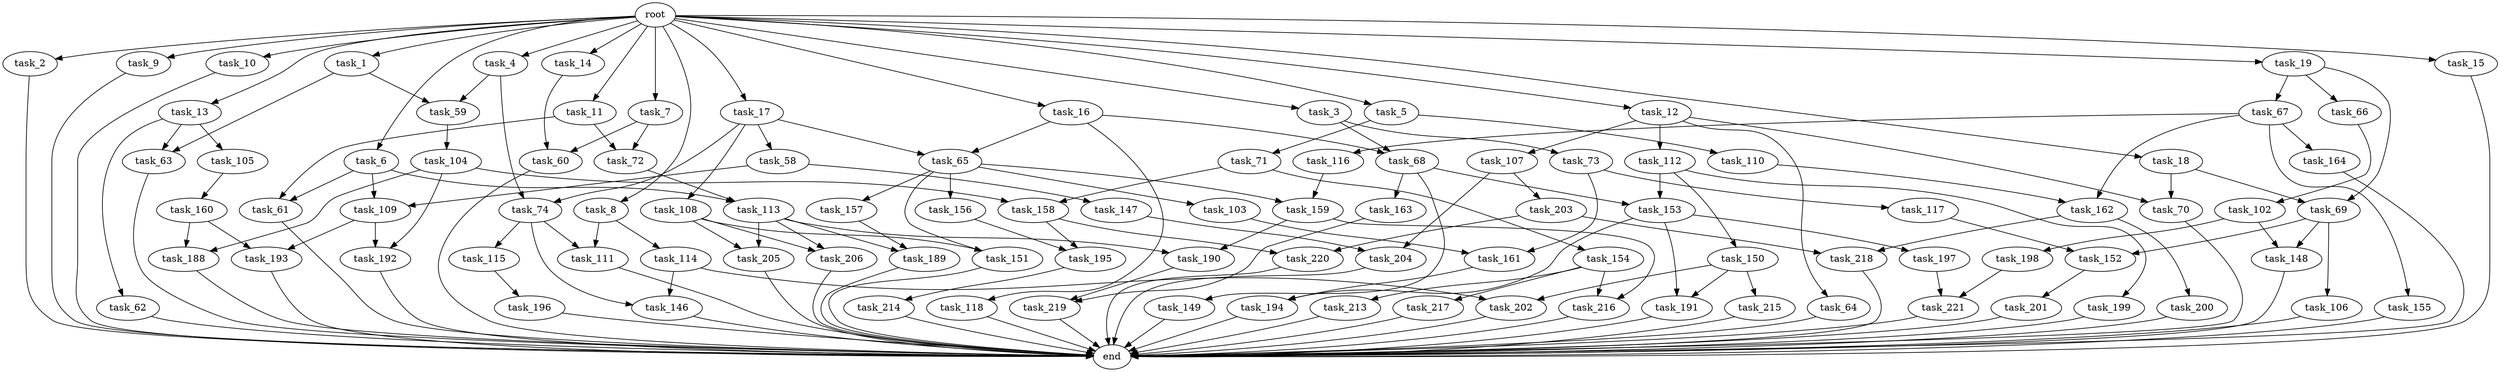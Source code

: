 digraph G {
  root [size="0.000000"];
  task_1 [size="1.024000"];
  task_2 [size="1.024000"];
  task_3 [size="1.024000"];
  task_4 [size="1.024000"];
  task_5 [size="1.024000"];
  task_6 [size="1.024000"];
  task_7 [size="1.024000"];
  task_8 [size="1.024000"];
  task_9 [size="1.024000"];
  task_10 [size="1.024000"];
  task_11 [size="1.024000"];
  task_12 [size="1.024000"];
  task_13 [size="1.024000"];
  task_14 [size="1.024000"];
  task_15 [size="1.024000"];
  task_16 [size="1.024000"];
  task_17 [size="1.024000"];
  task_18 [size="1.024000"];
  task_19 [size="1.024000"];
  task_58 [size="695784701.952000"];
  task_59 [size="773094113.280000"];
  task_60 [size="858993459.200000"];
  task_61 [size="523986010.112000"];
  task_62 [size="549755813.888000"];
  task_63 [size="627065225.216000"];
  task_64 [size="137438953.472000"];
  task_65 [size="1554778161.152000"];
  task_66 [size="77309411.328000"];
  task_67 [size="77309411.328000"];
  task_68 [size="1408749273.088000"];
  task_69 [size="214748364.800000"];
  task_70 [size="274877906.944000"];
  task_71 [size="549755813.888000"];
  task_72 [size="523986010.112000"];
  task_73 [size="549755813.888000"];
  task_74 [size="1391569403.904000"];
  task_102 [size="34359738.368000"];
  task_103 [size="695784701.952000"];
  task_104 [size="309237645.312000"];
  task_105 [size="549755813.888000"];
  task_106 [size="858993459.200000"];
  task_107 [size="137438953.472000"];
  task_108 [size="695784701.952000"];
  task_109 [size="858993459.200000"];
  task_110 [size="549755813.888000"];
  task_111 [size="936302870.528000"];
  task_112 [size="137438953.472000"];
  task_113 [size="858993459.200000"];
  task_114 [size="858993459.200000"];
  task_115 [size="77309411.328000"];
  task_116 [size="858993459.200000"];
  task_117 [size="137438953.472000"];
  task_118 [size="858993459.200000"];
  task_146 [size="386547056.640000"];
  task_147 [size="549755813.888000"];
  task_148 [size="996432412.672000"];
  task_149 [size="137438953.472000"];
  task_150 [size="549755813.888000"];
  task_151 [size="833223655.424000"];
  task_152 [size="1279900254.208000"];
  task_153 [size="687194767.360000"];
  task_154 [size="137438953.472000"];
  task_155 [size="858993459.200000"];
  task_156 [size="695784701.952000"];
  task_157 [size="695784701.952000"];
  task_158 [size="446676598.784000"];
  task_159 [size="1391569403.904000"];
  task_160 [size="549755813.888000"];
  task_161 [size="446676598.784000"];
  task_162 [size="893353197.568000"];
  task_163 [size="137438953.472000"];
  task_164 [size="858993459.200000"];
  task_188 [size="1005022347.264000"];
  task_189 [size="111669149.696000"];
  task_190 [size="111669149.696000"];
  task_191 [size="773094113.280000"];
  task_192 [size="1005022347.264000"];
  task_193 [size="1391569403.904000"];
  task_194 [size="910533066.752000"];
  task_195 [size="687194767.360000"];
  task_196 [size="34359738.368000"];
  task_197 [size="695784701.952000"];
  task_198 [size="137438953.472000"];
  task_199 [size="549755813.888000"];
  task_200 [size="34359738.368000"];
  task_201 [size="695784701.952000"];
  task_202 [size="386547056.640000"];
  task_203 [size="309237645.312000"];
  task_204 [size="730144440.320000"];
  task_205 [size="171798691.840000"];
  task_206 [size="171798691.840000"];
  task_213 [size="695784701.952000"];
  task_214 [size="214748364.800000"];
  task_215 [size="77309411.328000"];
  task_216 [size="773094113.280000"];
  task_217 [size="695784701.952000"];
  task_218 [size="68719476.736000"];
  task_219 [size="1717986918.400000"];
  task_220 [size="171798691.840000"];
  task_221 [size="910533066.752000"];
  end [size="0.000000"];

  root -> task_1 [size="1.000000"];
  root -> task_2 [size="1.000000"];
  root -> task_3 [size="1.000000"];
  root -> task_4 [size="1.000000"];
  root -> task_5 [size="1.000000"];
  root -> task_6 [size="1.000000"];
  root -> task_7 [size="1.000000"];
  root -> task_8 [size="1.000000"];
  root -> task_9 [size="1.000000"];
  root -> task_10 [size="1.000000"];
  root -> task_11 [size="1.000000"];
  root -> task_12 [size="1.000000"];
  root -> task_13 [size="1.000000"];
  root -> task_14 [size="1.000000"];
  root -> task_15 [size="1.000000"];
  root -> task_16 [size="1.000000"];
  root -> task_17 [size="1.000000"];
  root -> task_18 [size="1.000000"];
  root -> task_19 [size="1.000000"];
  task_1 -> task_59 [size="75497472.000000"];
  task_1 -> task_63 [size="75497472.000000"];
  task_2 -> end [size="1.000000"];
  task_3 -> task_68 [size="536870912.000000"];
  task_3 -> task_73 [size="536870912.000000"];
  task_4 -> task_59 [size="679477248.000000"];
  task_4 -> task_74 [size="679477248.000000"];
  task_5 -> task_71 [size="536870912.000000"];
  task_5 -> task_110 [size="536870912.000000"];
  task_6 -> task_61 [size="301989888.000000"];
  task_6 -> task_109 [size="301989888.000000"];
  task_6 -> task_113 [size="301989888.000000"];
  task_7 -> task_60 [size="301989888.000000"];
  task_7 -> task_72 [size="301989888.000000"];
  task_8 -> task_111 [size="838860800.000000"];
  task_8 -> task_114 [size="838860800.000000"];
  task_9 -> end [size="1.000000"];
  task_10 -> end [size="1.000000"];
  task_11 -> task_61 [size="209715200.000000"];
  task_11 -> task_72 [size="209715200.000000"];
  task_12 -> task_64 [size="134217728.000000"];
  task_12 -> task_70 [size="134217728.000000"];
  task_12 -> task_107 [size="134217728.000000"];
  task_12 -> task_112 [size="134217728.000000"];
  task_13 -> task_62 [size="536870912.000000"];
  task_13 -> task_63 [size="536870912.000000"];
  task_13 -> task_105 [size="536870912.000000"];
  task_14 -> task_60 [size="536870912.000000"];
  task_15 -> end [size="1.000000"];
  task_16 -> task_65 [size="838860800.000000"];
  task_16 -> task_68 [size="838860800.000000"];
  task_16 -> task_118 [size="838860800.000000"];
  task_17 -> task_58 [size="679477248.000000"];
  task_17 -> task_65 [size="679477248.000000"];
  task_17 -> task_74 [size="679477248.000000"];
  task_17 -> task_108 [size="679477248.000000"];
  task_18 -> task_69 [size="134217728.000000"];
  task_18 -> task_70 [size="134217728.000000"];
  task_19 -> task_66 [size="75497472.000000"];
  task_19 -> task_67 [size="75497472.000000"];
  task_19 -> task_69 [size="75497472.000000"];
  task_58 -> task_109 [size="536870912.000000"];
  task_58 -> task_147 [size="536870912.000000"];
  task_59 -> task_104 [size="301989888.000000"];
  task_60 -> end [size="1.000000"];
  task_61 -> end [size="1.000000"];
  task_62 -> end [size="1.000000"];
  task_63 -> end [size="1.000000"];
  task_64 -> end [size="1.000000"];
  task_65 -> task_103 [size="679477248.000000"];
  task_65 -> task_151 [size="679477248.000000"];
  task_65 -> task_156 [size="679477248.000000"];
  task_65 -> task_157 [size="679477248.000000"];
  task_65 -> task_159 [size="679477248.000000"];
  task_66 -> task_102 [size="33554432.000000"];
  task_67 -> task_116 [size="838860800.000000"];
  task_67 -> task_155 [size="838860800.000000"];
  task_67 -> task_162 [size="838860800.000000"];
  task_67 -> task_164 [size="838860800.000000"];
  task_68 -> task_149 [size="134217728.000000"];
  task_68 -> task_153 [size="134217728.000000"];
  task_68 -> task_163 [size="134217728.000000"];
  task_69 -> task_106 [size="838860800.000000"];
  task_69 -> task_148 [size="838860800.000000"];
  task_69 -> task_152 [size="838860800.000000"];
  task_70 -> end [size="1.000000"];
  task_71 -> task_154 [size="134217728.000000"];
  task_71 -> task_158 [size="134217728.000000"];
  task_72 -> task_113 [size="536870912.000000"];
  task_73 -> task_117 [size="134217728.000000"];
  task_73 -> task_161 [size="134217728.000000"];
  task_74 -> task_111 [size="75497472.000000"];
  task_74 -> task_115 [size="75497472.000000"];
  task_74 -> task_146 [size="75497472.000000"];
  task_102 -> task_148 [size="134217728.000000"];
  task_102 -> task_198 [size="134217728.000000"];
  task_103 -> task_161 [size="301989888.000000"];
  task_104 -> task_158 [size="301989888.000000"];
  task_104 -> task_188 [size="301989888.000000"];
  task_104 -> task_192 [size="301989888.000000"];
  task_105 -> task_160 [size="536870912.000000"];
  task_106 -> end [size="1.000000"];
  task_107 -> task_203 [size="301989888.000000"];
  task_107 -> task_204 [size="301989888.000000"];
  task_108 -> task_151 [size="134217728.000000"];
  task_108 -> task_205 [size="134217728.000000"];
  task_108 -> task_206 [size="134217728.000000"];
  task_109 -> task_192 [size="679477248.000000"];
  task_109 -> task_193 [size="679477248.000000"];
  task_110 -> task_162 [size="33554432.000000"];
  task_111 -> end [size="1.000000"];
  task_112 -> task_150 [size="536870912.000000"];
  task_112 -> task_153 [size="536870912.000000"];
  task_112 -> task_199 [size="536870912.000000"];
  task_113 -> task_189 [size="33554432.000000"];
  task_113 -> task_190 [size="33554432.000000"];
  task_113 -> task_205 [size="33554432.000000"];
  task_113 -> task_206 [size="33554432.000000"];
  task_114 -> task_146 [size="301989888.000000"];
  task_114 -> task_202 [size="301989888.000000"];
  task_115 -> task_196 [size="33554432.000000"];
  task_116 -> task_159 [size="679477248.000000"];
  task_117 -> task_152 [size="411041792.000000"];
  task_118 -> end [size="1.000000"];
  task_146 -> end [size="1.000000"];
  task_147 -> task_204 [size="411041792.000000"];
  task_148 -> end [size="1.000000"];
  task_149 -> end [size="1.000000"];
  task_150 -> task_191 [size="75497472.000000"];
  task_150 -> task_202 [size="75497472.000000"];
  task_150 -> task_215 [size="75497472.000000"];
  task_151 -> end [size="1.000000"];
  task_152 -> task_201 [size="679477248.000000"];
  task_153 -> task_191 [size="679477248.000000"];
  task_153 -> task_194 [size="679477248.000000"];
  task_153 -> task_197 [size="679477248.000000"];
  task_154 -> task_213 [size="679477248.000000"];
  task_154 -> task_216 [size="679477248.000000"];
  task_154 -> task_217 [size="679477248.000000"];
  task_155 -> end [size="1.000000"];
  task_156 -> task_195 [size="536870912.000000"];
  task_157 -> task_189 [size="75497472.000000"];
  task_158 -> task_195 [size="134217728.000000"];
  task_158 -> task_220 [size="134217728.000000"];
  task_159 -> task_190 [size="75497472.000000"];
  task_159 -> task_216 [size="75497472.000000"];
  task_160 -> task_188 [size="679477248.000000"];
  task_160 -> task_193 [size="679477248.000000"];
  task_161 -> task_194 [size="209715200.000000"];
  task_162 -> task_200 [size="33554432.000000"];
  task_162 -> task_218 [size="33554432.000000"];
  task_163 -> task_219 [size="838860800.000000"];
  task_164 -> end [size="1.000000"];
  task_188 -> end [size="1.000000"];
  task_189 -> end [size="1.000000"];
  task_190 -> task_219 [size="838860800.000000"];
  task_191 -> end [size="1.000000"];
  task_192 -> end [size="1.000000"];
  task_193 -> end [size="1.000000"];
  task_194 -> end [size="1.000000"];
  task_195 -> task_214 [size="209715200.000000"];
  task_196 -> end [size="1.000000"];
  task_197 -> task_221 [size="679477248.000000"];
  task_198 -> task_221 [size="209715200.000000"];
  task_199 -> end [size="1.000000"];
  task_200 -> end [size="1.000000"];
  task_201 -> end [size="1.000000"];
  task_202 -> end [size="1.000000"];
  task_203 -> task_218 [size="33554432.000000"];
  task_203 -> task_220 [size="33554432.000000"];
  task_204 -> end [size="1.000000"];
  task_205 -> end [size="1.000000"];
  task_206 -> end [size="1.000000"];
  task_213 -> end [size="1.000000"];
  task_214 -> end [size="1.000000"];
  task_215 -> end [size="1.000000"];
  task_216 -> end [size="1.000000"];
  task_217 -> end [size="1.000000"];
  task_218 -> end [size="1.000000"];
  task_219 -> end [size="1.000000"];
  task_220 -> end [size="1.000000"];
  task_221 -> end [size="1.000000"];
}
